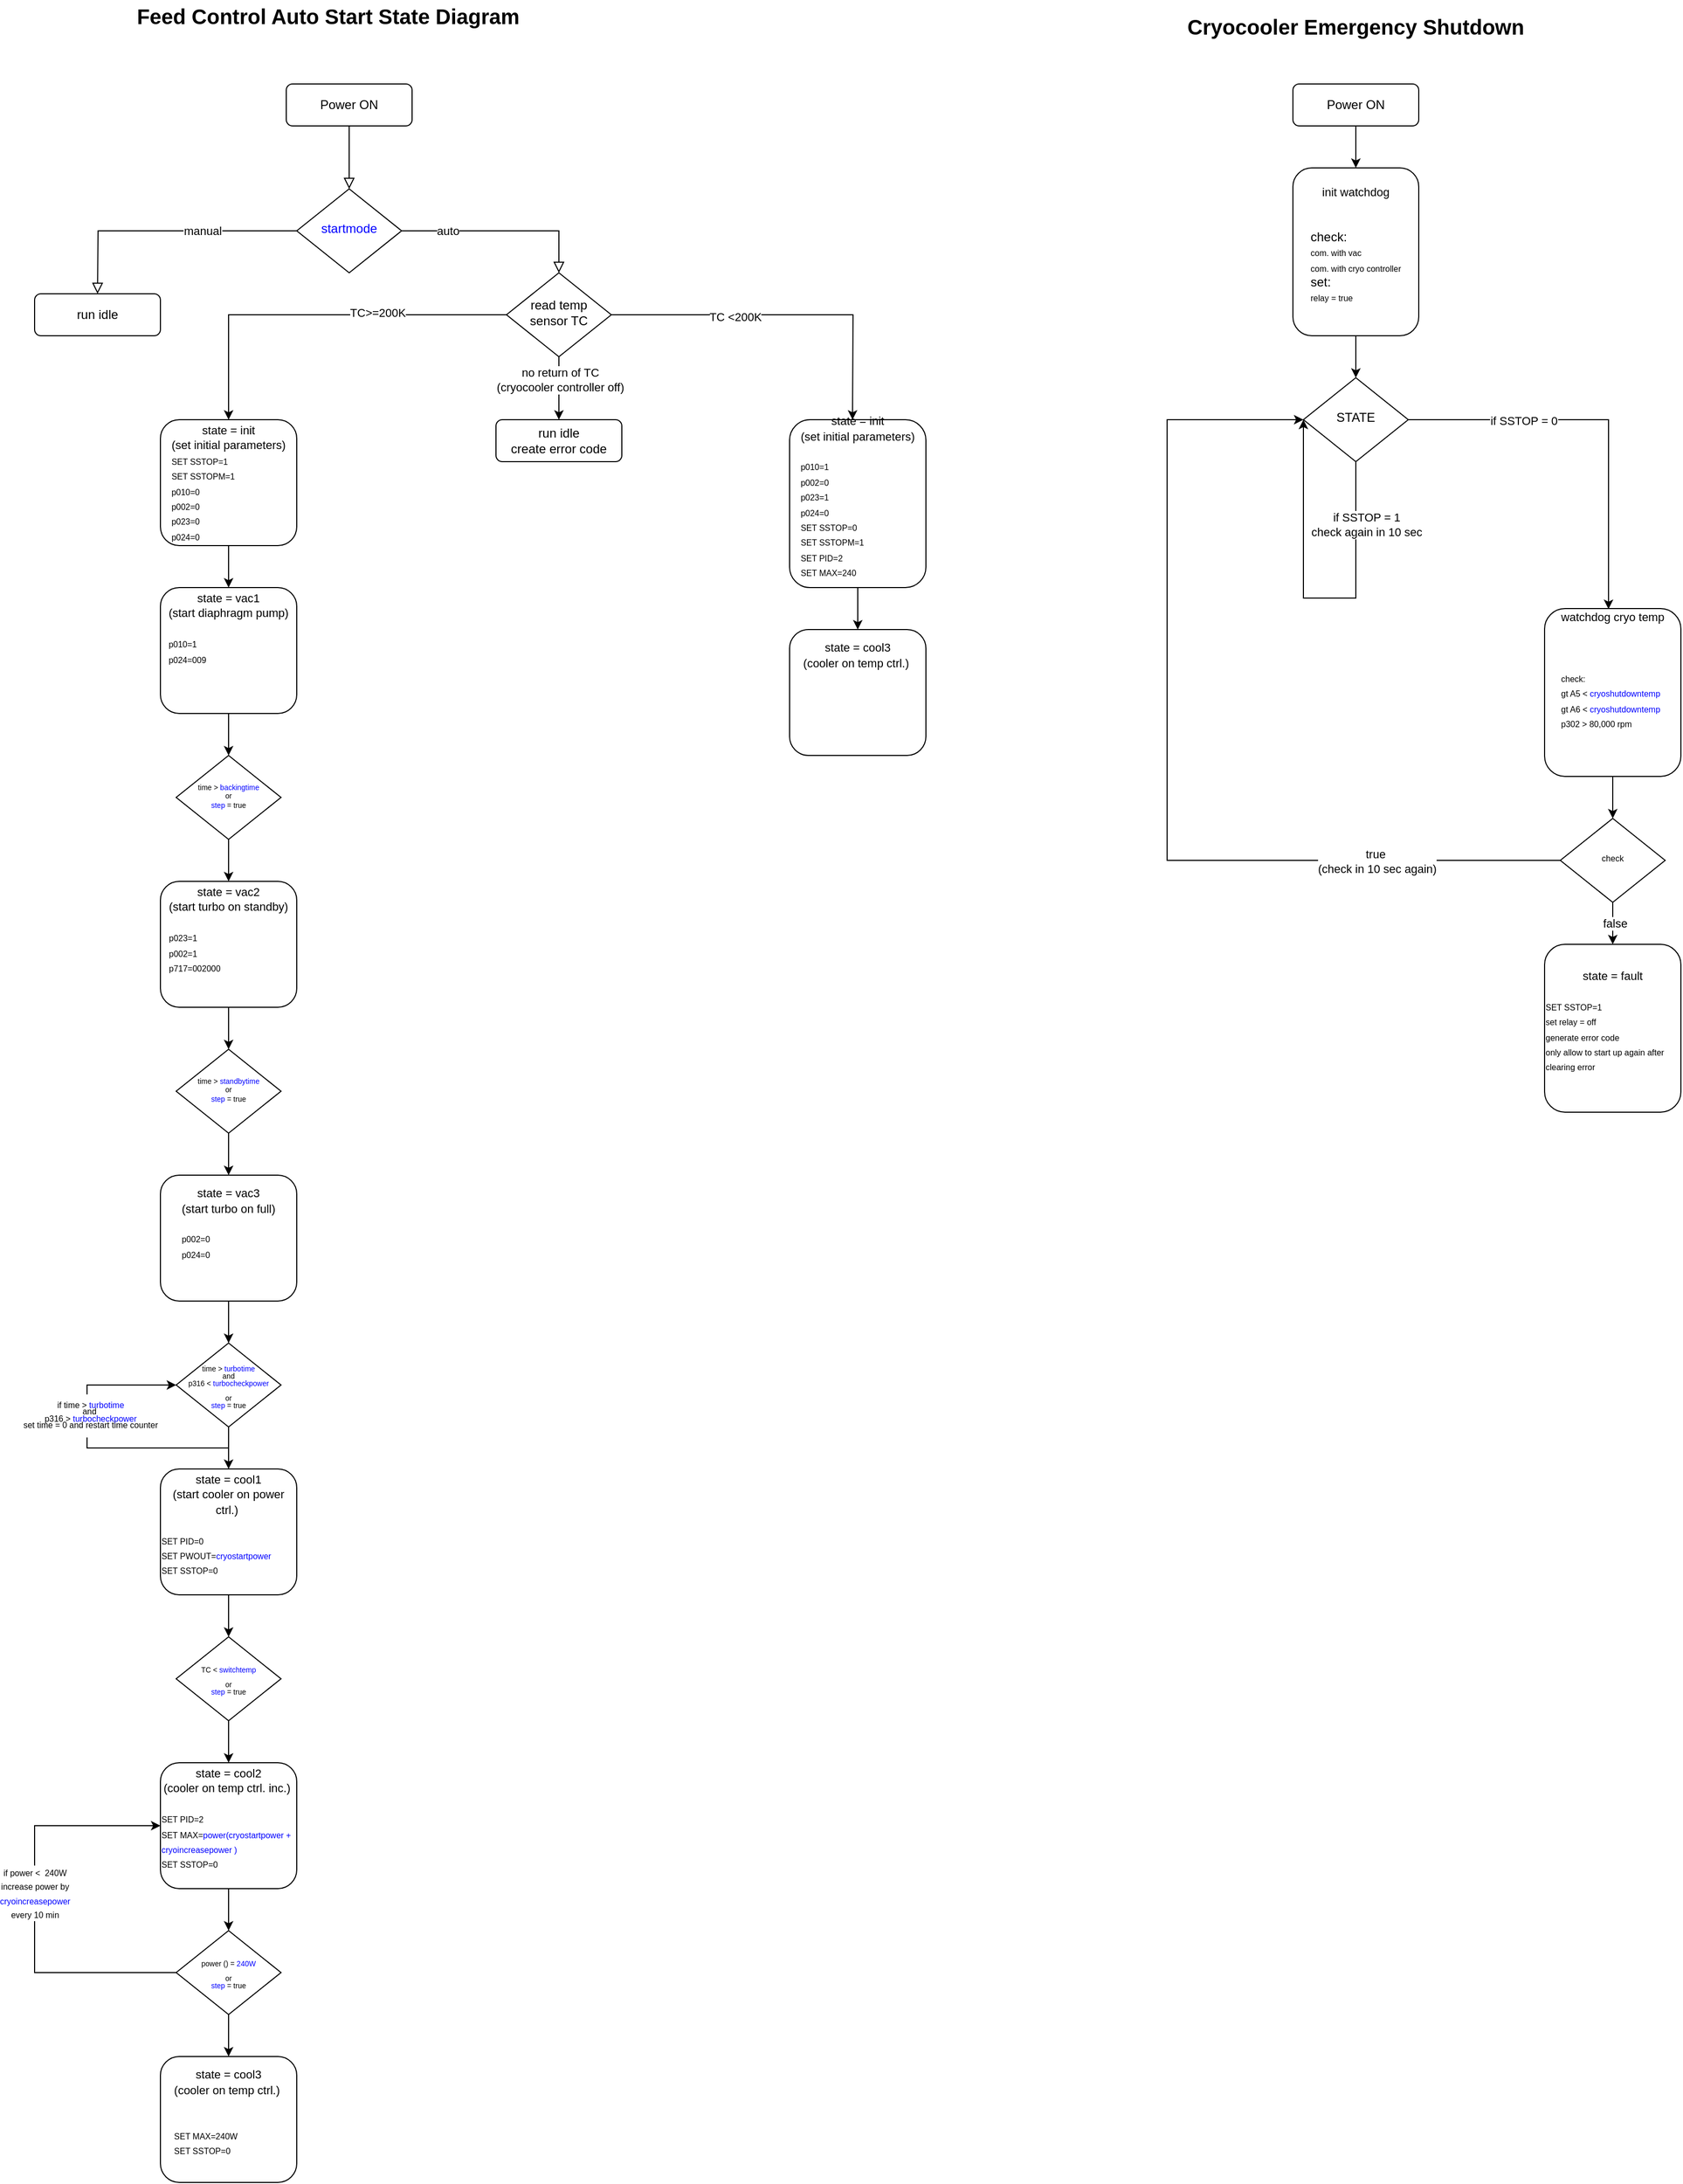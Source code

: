 <mxfile version="23.1.5" type="device">
  <diagram id="C5RBs43oDa-KdzZeNtuy" name="Page-1">
    <mxGraphModel dx="979" dy="571" grid="1" gridSize="10" guides="1" tooltips="1" connect="1" arrows="1" fold="1" page="1" pageScale="1" pageWidth="827" pageHeight="1169" math="0" shadow="0">
      <root>
        <mxCell id="WIyWlLk6GJQsqaUBKTNV-0" />
        <mxCell id="WIyWlLk6GJQsqaUBKTNV-1" parent="WIyWlLk6GJQsqaUBKTNV-0" />
        <mxCell id="WIyWlLk6GJQsqaUBKTNV-2" value="" style="rounded=0;html=1;jettySize=auto;orthogonalLoop=1;fontSize=11;endArrow=block;endFill=0;endSize=8;strokeWidth=1;shadow=0;labelBackgroundColor=none;edgeStyle=orthogonalEdgeStyle;" parent="WIyWlLk6GJQsqaUBKTNV-1" source="WIyWlLk6GJQsqaUBKTNV-3" target="WIyWlLk6GJQsqaUBKTNV-6" edge="1">
          <mxGeometry relative="1" as="geometry" />
        </mxCell>
        <mxCell id="WIyWlLk6GJQsqaUBKTNV-3" value="Power ON" style="rounded=1;whiteSpace=wrap;html=1;fontSize=12;glass=0;strokeWidth=1;shadow=0;" parent="WIyWlLk6GJQsqaUBKTNV-1" vertex="1">
          <mxGeometry x="400" y="80" width="120" height="40" as="geometry" />
        </mxCell>
        <mxCell id="WIyWlLk6GJQsqaUBKTNV-4" value="" style="rounded=0;html=1;jettySize=auto;orthogonalLoop=1;fontSize=11;endArrow=block;endFill=0;endSize=8;strokeWidth=1;shadow=0;labelBackgroundColor=none;edgeStyle=orthogonalEdgeStyle;" parent="WIyWlLk6GJQsqaUBKTNV-1" source="WIyWlLk6GJQsqaUBKTNV-6" edge="1">
          <mxGeometry y="20" relative="1" as="geometry">
            <mxPoint as="offset" />
            <mxPoint x="220" y="280" as="targetPoint" />
          </mxGeometry>
        </mxCell>
        <mxCell id="Nl6X3K14c8FEmPsiGEoy-2" value="manual" style="edgeLabel;html=1;align=center;verticalAlign=middle;resizable=0;points=[];" vertex="1" connectable="0" parent="WIyWlLk6GJQsqaUBKTNV-4">
          <mxGeometry x="-0.277" relative="1" as="geometry">
            <mxPoint as="offset" />
          </mxGeometry>
        </mxCell>
        <mxCell id="WIyWlLk6GJQsqaUBKTNV-5" value="" style="edgeStyle=orthogonalEdgeStyle;rounded=0;html=1;jettySize=auto;orthogonalLoop=1;fontSize=11;endArrow=block;endFill=0;endSize=8;strokeWidth=1;shadow=0;labelBackgroundColor=none;entryX=0.5;entryY=0;entryDx=0;entryDy=0;" parent="WIyWlLk6GJQsqaUBKTNV-1" source="WIyWlLk6GJQsqaUBKTNV-6" target="Nl6X3K14c8FEmPsiGEoy-4" edge="1">
          <mxGeometry y="10" relative="1" as="geometry">
            <mxPoint as="offset" />
            <mxPoint x="660" y="280" as="targetPoint" />
          </mxGeometry>
        </mxCell>
        <mxCell id="Nl6X3K14c8FEmPsiGEoy-3" value="auto" style="edgeLabel;html=1;align=center;verticalAlign=middle;resizable=0;points=[];" vertex="1" connectable="0" parent="WIyWlLk6GJQsqaUBKTNV-5">
          <mxGeometry x="-0.246" y="2" relative="1" as="geometry">
            <mxPoint x="-28" y="2" as="offset" />
          </mxGeometry>
        </mxCell>
        <mxCell id="WIyWlLk6GJQsqaUBKTNV-6" value="&lt;font color=&quot;#0000ff&quot;&gt;startmode&lt;/font&gt;" style="rhombus;whiteSpace=wrap;html=1;shadow=0;fontFamily=Helvetica;fontSize=12;align=center;strokeWidth=1;spacing=6;spacingTop=-4;" parent="WIyWlLk6GJQsqaUBKTNV-1" vertex="1">
          <mxGeometry x="410" y="180" width="100" height="80" as="geometry" />
        </mxCell>
        <mxCell id="WIyWlLk6GJQsqaUBKTNV-12" value="run idle" style="rounded=1;whiteSpace=wrap;html=1;fontSize=12;glass=0;strokeWidth=1;shadow=0;" parent="WIyWlLk6GJQsqaUBKTNV-1" vertex="1">
          <mxGeometry x="160" y="280" width="120" height="40" as="geometry" />
        </mxCell>
        <mxCell id="Nl6X3K14c8FEmPsiGEoy-0" value="&lt;b&gt;&lt;font style=&quot;font-size: 20px;&quot;&gt;Feed Control Auto Start State Diagram&lt;/font&gt;&lt;/b&gt;" style="text;html=1;align=center;verticalAlign=middle;whiteSpace=wrap;rounded=0;" vertex="1" parent="WIyWlLk6GJQsqaUBKTNV-1">
          <mxGeometry x="240" width="400" height="30" as="geometry" />
        </mxCell>
        <mxCell id="Nl6X3K14c8FEmPsiGEoy-7" style="edgeStyle=orthogonalEdgeStyle;rounded=0;orthogonalLoop=1;jettySize=auto;html=1;exitX=0.5;exitY=1;exitDx=0;exitDy=0;entryX=0.5;entryY=0;entryDx=0;entryDy=0;" edge="1" parent="WIyWlLk6GJQsqaUBKTNV-1" source="Nl6X3K14c8FEmPsiGEoy-4" target="Nl6X3K14c8FEmPsiGEoy-6">
          <mxGeometry relative="1" as="geometry" />
        </mxCell>
        <mxCell id="Nl6X3K14c8FEmPsiGEoy-8" value="no return of TC&lt;br&gt;(cryocooler controller off)" style="edgeLabel;html=1;align=center;verticalAlign=middle;resizable=0;points=[];" vertex="1" connectable="0" parent="Nl6X3K14c8FEmPsiGEoy-7">
          <mxGeometry x="-0.267" y="1" relative="1" as="geometry">
            <mxPoint as="offset" />
          </mxGeometry>
        </mxCell>
        <mxCell id="Nl6X3K14c8FEmPsiGEoy-9" style="edgeStyle=orthogonalEdgeStyle;rounded=0;orthogonalLoop=1;jettySize=auto;html=1;exitX=0;exitY=0.5;exitDx=0;exitDy=0;entryX=0.5;entryY=0;entryDx=0;entryDy=0;" edge="1" parent="WIyWlLk6GJQsqaUBKTNV-1" source="Nl6X3K14c8FEmPsiGEoy-4" target="Nl6X3K14c8FEmPsiGEoy-11">
          <mxGeometry relative="1" as="geometry">
            <mxPoint x="360" y="390" as="targetPoint" />
          </mxGeometry>
        </mxCell>
        <mxCell id="Nl6X3K14c8FEmPsiGEoy-10" value="TC&amp;gt;=200K" style="edgeLabel;html=1;align=center;verticalAlign=middle;resizable=0;points=[];" vertex="1" connectable="0" parent="Nl6X3K14c8FEmPsiGEoy-9">
          <mxGeometry x="-0.326" y="-2" relative="1" as="geometry">
            <mxPoint as="offset" />
          </mxGeometry>
        </mxCell>
        <mxCell id="Nl6X3K14c8FEmPsiGEoy-42" style="edgeStyle=orthogonalEdgeStyle;rounded=0;orthogonalLoop=1;jettySize=auto;html=1;exitX=1;exitY=0.5;exitDx=0;exitDy=0;" edge="1" parent="WIyWlLk6GJQsqaUBKTNV-1" source="Nl6X3K14c8FEmPsiGEoy-4">
          <mxGeometry relative="1" as="geometry">
            <mxPoint x="940" y="400" as="targetPoint" />
          </mxGeometry>
        </mxCell>
        <mxCell id="Nl6X3K14c8FEmPsiGEoy-44" value="TC &amp;lt;200K" style="edgeLabel;html=1;align=center;verticalAlign=middle;resizable=0;points=[];" vertex="1" connectable="0" parent="Nl6X3K14c8FEmPsiGEoy-42">
          <mxGeometry x="-0.289" y="-1" relative="1" as="geometry">
            <mxPoint y="1" as="offset" />
          </mxGeometry>
        </mxCell>
        <mxCell id="Nl6X3K14c8FEmPsiGEoy-4" value="read temp sensor TC" style="rhombus;whiteSpace=wrap;html=1;shadow=0;fontFamily=Helvetica;fontSize=12;align=center;strokeWidth=1;spacing=6;spacingTop=-4;" vertex="1" parent="WIyWlLk6GJQsqaUBKTNV-1">
          <mxGeometry x="610" y="260" width="100" height="80" as="geometry" />
        </mxCell>
        <mxCell id="Nl6X3K14c8FEmPsiGEoy-6" value="run idle&lt;br&gt;create error code" style="rounded=1;whiteSpace=wrap;html=1;fontSize=12;glass=0;strokeWidth=1;shadow=0;" vertex="1" parent="WIyWlLk6GJQsqaUBKTNV-1">
          <mxGeometry x="600" y="400" width="120" height="40" as="geometry" />
        </mxCell>
        <mxCell id="Nl6X3K14c8FEmPsiGEoy-13" style="edgeStyle=orthogonalEdgeStyle;rounded=0;orthogonalLoop=1;jettySize=auto;html=1;exitX=0.5;exitY=1;exitDx=0;exitDy=0;entryX=0.5;entryY=0;entryDx=0;entryDy=0;" edge="1" parent="WIyWlLk6GJQsqaUBKTNV-1" source="Nl6X3K14c8FEmPsiGEoy-11" target="Nl6X3K14c8FEmPsiGEoy-12">
          <mxGeometry relative="1" as="geometry" />
        </mxCell>
        <mxCell id="Nl6X3K14c8FEmPsiGEoy-11" value="&lt;font style=&quot;font-size: 11px;&quot;&gt;state = init&lt;br&gt;(set initial parameters)&lt;/font&gt;&lt;br&gt;&lt;div style=&quot;text-align: left;&quot;&gt;&lt;span style=&quot;font-size: 8px; background-color: initial;&quot;&gt;SET SSTOP=1&lt;/span&gt;&lt;/div&gt;&lt;div style=&quot;text-align: left;&quot;&gt;&lt;span style=&quot;font-size: 8px; background-color: initial;&quot;&gt;SET SSTOPM=1&lt;/span&gt;&lt;/div&gt;&lt;div style=&quot;text-align: left;&quot;&gt;&lt;span style=&quot;font-size: 8px; background-color: initial;&quot;&gt;p010=0&lt;/span&gt;&lt;/div&gt;&lt;div style=&quot;text-align: left;&quot;&gt;&lt;span style=&quot;font-size: 8px; background-color: initial;&quot;&gt;p002=0&lt;/span&gt;&lt;/div&gt;&lt;div style=&quot;text-align: left;&quot;&gt;&lt;span style=&quot;font-size: 8px; background-color: initial;&quot;&gt;p023=0&lt;/span&gt;&lt;/div&gt;&lt;div style=&quot;text-align: left;&quot;&gt;&lt;span style=&quot;font-size: 8px; background-color: initial;&quot;&gt;p024=0&lt;/span&gt;&lt;/div&gt;" style="rounded=1;whiteSpace=wrap;html=1;fontSize=12;glass=0;strokeWidth=1;shadow=0;" vertex="1" parent="WIyWlLk6GJQsqaUBKTNV-1">
          <mxGeometry x="280" y="400" width="130" height="120" as="geometry" />
        </mxCell>
        <mxCell id="Nl6X3K14c8FEmPsiGEoy-15" style="edgeStyle=orthogonalEdgeStyle;rounded=0;orthogonalLoop=1;jettySize=auto;html=1;exitX=0.5;exitY=1;exitDx=0;exitDy=0;entryX=0.5;entryY=0;entryDx=0;entryDy=0;" edge="1" parent="WIyWlLk6GJQsqaUBKTNV-1" source="Nl6X3K14c8FEmPsiGEoy-12" target="Nl6X3K14c8FEmPsiGEoy-14">
          <mxGeometry relative="1" as="geometry" />
        </mxCell>
        <mxCell id="Nl6X3K14c8FEmPsiGEoy-12" value="&lt;font style=&quot;font-size: 11px;&quot;&gt;state = vac1&lt;br&gt;(start diaphragm pump)&lt;br&gt;&amp;nbsp;&lt;br&gt;&lt;/font&gt;&lt;div style=&quot;text-align: left;&quot;&gt;&lt;span style=&quot;font-size: 8px; background-color: initial;&quot;&gt;p010=1&lt;/span&gt;&lt;/div&gt;&lt;div style=&quot;text-align: left;&quot;&gt;&lt;span style=&quot;font-size: 8px; background-color: initial;&quot;&gt;p024=009&lt;/span&gt;&lt;/div&gt;&lt;div style=&quot;text-align: left;&quot;&gt;&lt;span style=&quot;font-size: 8px; background-color: initial;&quot;&gt;&lt;br&gt;&lt;/span&gt;&lt;/div&gt;&lt;div style=&quot;text-align: left;&quot;&gt;&lt;span style=&quot;font-size: 8px; background-color: initial;&quot;&gt;&lt;br&gt;&lt;/span&gt;&lt;/div&gt;&lt;div style=&quot;text-align: left;&quot;&gt;&lt;span style=&quot;font-size: 8px; background-color: initial;&quot;&gt;&lt;br&gt;&lt;/span&gt;&lt;/div&gt;" style="rounded=1;whiteSpace=wrap;html=1;fontSize=12;glass=0;strokeWidth=1;shadow=0;" vertex="1" parent="WIyWlLk6GJQsqaUBKTNV-1">
          <mxGeometry x="280" y="560" width="130" height="120" as="geometry" />
        </mxCell>
        <mxCell id="Nl6X3K14c8FEmPsiGEoy-17" style="edgeStyle=orthogonalEdgeStyle;rounded=0;orthogonalLoop=1;jettySize=auto;html=1;entryX=0.5;entryY=0;entryDx=0;entryDy=0;" edge="1" parent="WIyWlLk6GJQsqaUBKTNV-1" source="Nl6X3K14c8FEmPsiGEoy-14" target="Nl6X3K14c8FEmPsiGEoy-16">
          <mxGeometry relative="1" as="geometry" />
        </mxCell>
        <mxCell id="Nl6X3K14c8FEmPsiGEoy-14" value="&lt;p style=&quot;line-height: 60%;&quot;&gt;&lt;font style=&quot;font-size: 7px;&quot;&gt;&lt;font style=&quot;font-size: 7px;&quot;&gt;time &amp;gt; &lt;font color=&quot;#0000ff&quot;&gt;backingtime&lt;/font&gt;&lt;br&gt;&lt;/font&gt;or&lt;br&gt;&lt;font color=&quot;#0000ff&quot;&gt;step&lt;/font&gt; = true&lt;br&gt;&lt;/font&gt;&lt;/p&gt;" style="rhombus;whiteSpace=wrap;html=1;shadow=0;fontFamily=Helvetica;fontSize=12;align=center;strokeWidth=1;spacing=6;spacingTop=-4;" vertex="1" parent="WIyWlLk6GJQsqaUBKTNV-1">
          <mxGeometry x="295" y="720" width="100" height="80" as="geometry" />
        </mxCell>
        <mxCell id="Nl6X3K14c8FEmPsiGEoy-19" style="edgeStyle=orthogonalEdgeStyle;rounded=0;orthogonalLoop=1;jettySize=auto;html=1;exitX=0.5;exitY=1;exitDx=0;exitDy=0;entryX=0.5;entryY=0;entryDx=0;entryDy=0;" edge="1" parent="WIyWlLk6GJQsqaUBKTNV-1" source="Nl6X3K14c8FEmPsiGEoy-16" target="Nl6X3K14c8FEmPsiGEoy-18">
          <mxGeometry relative="1" as="geometry" />
        </mxCell>
        <mxCell id="Nl6X3K14c8FEmPsiGEoy-16" value="&lt;font style=&quot;font-size: 11px;&quot;&gt;state = vac2&lt;br&gt;(start turbo on standby)&lt;br&gt;&amp;nbsp;&lt;br&gt;&lt;/font&gt;&lt;div style=&quot;text-align: left;&quot;&gt;&lt;span style=&quot;font-size: 8px; background-color: initial;&quot;&gt;p023=1&lt;/span&gt;&lt;/div&gt;&lt;div style=&quot;text-align: left;&quot;&gt;&lt;span style=&quot;font-size: 8px; background-color: initial;&quot;&gt;p002=1&lt;/span&gt;&lt;/div&gt;&lt;div style=&quot;text-align: left;&quot;&gt;&lt;span style=&quot;font-size: 8px; background-color: initial;&quot;&gt;p717=002000&lt;/span&gt;&lt;/div&gt;&lt;div style=&quot;text-align: left;&quot;&gt;&lt;br&gt;&lt;/div&gt;&lt;div style=&quot;text-align: left;&quot;&gt;&lt;span style=&quot;font-size: 8px; background-color: initial;&quot;&gt;&lt;br&gt;&lt;/span&gt;&lt;/div&gt;" style="rounded=1;whiteSpace=wrap;html=1;fontSize=12;glass=0;strokeWidth=1;shadow=0;" vertex="1" parent="WIyWlLk6GJQsqaUBKTNV-1">
          <mxGeometry x="280" y="840" width="130" height="120" as="geometry" />
        </mxCell>
        <mxCell id="Nl6X3K14c8FEmPsiGEoy-21" style="edgeStyle=orthogonalEdgeStyle;rounded=0;orthogonalLoop=1;jettySize=auto;html=1;exitX=0.5;exitY=1;exitDx=0;exitDy=0;" edge="1" parent="WIyWlLk6GJQsqaUBKTNV-1" source="Nl6X3K14c8FEmPsiGEoy-18" target="Nl6X3K14c8FEmPsiGEoy-20">
          <mxGeometry relative="1" as="geometry" />
        </mxCell>
        <mxCell id="Nl6X3K14c8FEmPsiGEoy-18" value="&lt;p style=&quot;line-height: 60%;&quot;&gt;&lt;font style=&quot;font-size: 7px;&quot;&gt;&lt;font style=&quot;font-size: 7px;&quot;&gt;time &amp;gt; &lt;font color=&quot;#0000ff&quot;&gt;standbytime&lt;/font&gt;&lt;br&gt;&lt;/font&gt;or&lt;br&gt;&lt;font color=&quot;#0000ff&quot;&gt;step&lt;/font&gt; = true&lt;br&gt;&lt;/font&gt;&lt;/p&gt;" style="rhombus;whiteSpace=wrap;html=1;shadow=0;fontFamily=Helvetica;fontSize=12;align=center;strokeWidth=1;spacing=6;spacingTop=-4;" vertex="1" parent="WIyWlLk6GJQsqaUBKTNV-1">
          <mxGeometry x="295" y="1000" width="100" height="80" as="geometry" />
        </mxCell>
        <mxCell id="Nl6X3K14c8FEmPsiGEoy-23" style="edgeStyle=orthogonalEdgeStyle;rounded=0;orthogonalLoop=1;jettySize=auto;html=1;" edge="1" parent="WIyWlLk6GJQsqaUBKTNV-1" source="Nl6X3K14c8FEmPsiGEoy-20" target="Nl6X3K14c8FEmPsiGEoy-22">
          <mxGeometry relative="1" as="geometry" />
        </mxCell>
        <mxCell id="Nl6X3K14c8FEmPsiGEoy-20" value="&lt;font style=&quot;font-size: 11px;&quot;&gt;state = vac3&lt;br&gt;(start turbo on full)&lt;br&gt;&amp;nbsp;&lt;br&gt;&lt;/font&gt;&lt;div style=&quot;text-align: left;&quot;&gt;&lt;span style=&quot;font-size: 8px; background-color: initial;&quot;&gt;p002=0&lt;/span&gt;&lt;/div&gt;&lt;div style=&quot;text-align: left;&quot;&gt;&lt;span style=&quot;font-size: 8px; background-color: initial;&quot;&gt;p024=0&lt;/span&gt;&lt;/div&gt;&lt;div style=&quot;text-align: left;&quot;&gt;&lt;br&gt;&lt;/div&gt;&lt;div style=&quot;text-align: left;&quot;&gt;&lt;span style=&quot;font-size: 8px; background-color: initial;&quot;&gt;&lt;br&gt;&lt;/span&gt;&lt;/div&gt;" style="rounded=1;whiteSpace=wrap;html=1;fontSize=12;glass=0;strokeWidth=1;shadow=0;" vertex="1" parent="WIyWlLk6GJQsqaUBKTNV-1">
          <mxGeometry x="280" y="1120" width="130" height="120" as="geometry" />
        </mxCell>
        <mxCell id="Nl6X3K14c8FEmPsiGEoy-24" style="edgeStyle=orthogonalEdgeStyle;rounded=0;orthogonalLoop=1;jettySize=auto;html=1;exitX=0.5;exitY=1;exitDx=0;exitDy=0;entryX=0;entryY=0.5;entryDx=0;entryDy=0;" edge="1" parent="WIyWlLk6GJQsqaUBKTNV-1" source="Nl6X3K14c8FEmPsiGEoy-22" target="Nl6X3K14c8FEmPsiGEoy-22">
          <mxGeometry relative="1" as="geometry">
            <mxPoint x="290" y="1320" as="targetPoint" />
            <Array as="points">
              <mxPoint x="345" y="1380" />
              <mxPoint x="210" y="1380" />
              <mxPoint x="210" y="1320" />
            </Array>
          </mxGeometry>
        </mxCell>
        <mxCell id="Nl6X3K14c8FEmPsiGEoy-26" value="&lt;p style=&quot;line-height: 80%; font-size: 8px;&quot;&gt;&lt;font style=&quot;font-size: 8px;&quot;&gt;if time &amp;gt; &lt;font color=&quot;#0000ff&quot;&gt;turbotime&lt;/font&gt;&lt;br&gt;and&amp;nbsp;&lt;br&gt;p316 &amp;gt;&amp;nbsp;&lt;font color=&quot;#0000ff&quot;&gt;turbocheckpower&lt;/font&gt;&lt;br&gt;set time = 0 and restart time counter&lt;/font&gt;&lt;/p&gt;" style="edgeLabel;html=1;align=center;verticalAlign=middle;resizable=0;points=[];" vertex="1" connectable="0" parent="Nl6X3K14c8FEmPsiGEoy-24">
          <mxGeometry x="0.453" y="-1" relative="1" as="geometry">
            <mxPoint y="28" as="offset" />
          </mxGeometry>
        </mxCell>
        <mxCell id="Nl6X3K14c8FEmPsiGEoy-28" style="edgeStyle=orthogonalEdgeStyle;rounded=0;orthogonalLoop=1;jettySize=auto;html=1;exitX=0.5;exitY=1;exitDx=0;exitDy=0;" edge="1" parent="WIyWlLk6GJQsqaUBKTNV-1" source="Nl6X3K14c8FEmPsiGEoy-22">
          <mxGeometry relative="1" as="geometry">
            <mxPoint x="345" y="1400" as="targetPoint" />
          </mxGeometry>
        </mxCell>
        <mxCell id="Nl6X3K14c8FEmPsiGEoy-22" value="&lt;p style=&quot;line-height: 0%; font-size: 7px;&quot;&gt;&lt;br&gt;&lt;/p&gt;&lt;p style=&quot;line-height: 0%; font-size: 7px;&quot;&gt;time &amp;gt; &lt;font color=&quot;#0000ff&quot;&gt;turbotime&lt;/font&gt;&lt;/p&gt;&lt;p style=&quot;line-height: 0%; font-size: 7px;&quot;&gt;and&lt;/p&gt;&lt;p style=&quot;line-height: 0%; font-size: 7px;&quot;&gt;p316 &amp;lt; &lt;font color=&quot;#0000ff&quot;&gt;turbocheckpower&lt;/font&gt;&lt;/p&gt;&lt;p style=&quot;line-height: 0%; font-size: 7px;&quot;&gt;&lt;br&gt;&lt;/p&gt;&lt;p style=&quot;line-height: 0%; font-size: 7px;&quot;&gt;or&lt;/p&gt;&lt;p style=&quot;line-height: 0%; font-size: 7px;&quot;&gt;&lt;font color=&quot;#0000ff&quot;&gt;step&lt;/font&gt; = true&lt;/p&gt;" style="rhombus;whiteSpace=wrap;html=1;shadow=0;fontFamily=Helvetica;fontSize=12;align=center;strokeWidth=1;spacing=6;spacingTop=-4;" vertex="1" parent="WIyWlLk6GJQsqaUBKTNV-1">
          <mxGeometry x="295" y="1280" width="100" height="80" as="geometry" />
        </mxCell>
        <mxCell id="Nl6X3K14c8FEmPsiGEoy-30" style="edgeStyle=orthogonalEdgeStyle;rounded=0;orthogonalLoop=1;jettySize=auto;html=1;" edge="1" parent="WIyWlLk6GJQsqaUBKTNV-1" source="Nl6X3K14c8FEmPsiGEoy-29">
          <mxGeometry relative="1" as="geometry">
            <mxPoint x="345" y="1560" as="targetPoint" />
          </mxGeometry>
        </mxCell>
        <mxCell id="Nl6X3K14c8FEmPsiGEoy-29" value="&lt;font style=&quot;font-size: 11px;&quot;&gt;state = cool1&lt;br&gt;(start cooler on power ctrl.)&amp;nbsp;&lt;br&gt;&lt;/font&gt;&lt;div style=&quot;text-align: left;&quot;&gt;&lt;br&gt;&lt;/div&gt;&lt;div style=&quot;text-align: left;&quot;&gt;&lt;span style=&quot;font-size: 8px; background-color: initial;&quot;&gt;SET PID=0&lt;/span&gt;&lt;/div&gt;&lt;div style=&quot;text-align: left;&quot;&gt;&lt;span style=&quot;font-size: 8px; background-color: initial;&quot;&gt;SET PWOUT=&lt;font color=&quot;#0000ff&quot;&gt;cryostartpower&lt;/font&gt;&lt;/span&gt;&lt;/div&gt;&lt;div style=&quot;text-align: left;&quot;&gt;&lt;span style=&quot;font-size: 8px; background-color: initial;&quot;&gt;SET SSTOP=0&lt;/span&gt;&lt;/div&gt;&lt;div style=&quot;text-align: left;&quot;&gt;&lt;span style=&quot;font-size: 8px; background-color: initial;&quot;&gt;&lt;br&gt;&lt;/span&gt;&lt;/div&gt;" style="rounded=1;whiteSpace=wrap;html=1;fontSize=12;glass=0;strokeWidth=1;shadow=0;" vertex="1" parent="WIyWlLk6GJQsqaUBKTNV-1">
          <mxGeometry x="280" y="1400" width="130" height="120" as="geometry" />
        </mxCell>
        <mxCell id="Nl6X3K14c8FEmPsiGEoy-35" style="edgeStyle=orthogonalEdgeStyle;rounded=0;orthogonalLoop=1;jettySize=auto;html=1;entryX=0.5;entryY=0;entryDx=0;entryDy=0;" edge="1" parent="WIyWlLk6GJQsqaUBKTNV-1" source="Nl6X3K14c8FEmPsiGEoy-31" target="Nl6X3K14c8FEmPsiGEoy-32">
          <mxGeometry relative="1" as="geometry" />
        </mxCell>
        <mxCell id="Nl6X3K14c8FEmPsiGEoy-31" value="&lt;p style=&quot;line-height: 0%; font-size: 7px;&quot;&gt;&lt;br&gt;&lt;/p&gt;&lt;p style=&quot;line-height: 0%; font-size: 7px;&quot;&gt;TC &amp;lt; &lt;font color=&quot;#0000ff&quot;&gt;switchtemp&lt;/font&gt;&lt;/p&gt;&lt;p style=&quot;line-height: 0%; font-size: 7px;&quot;&gt;&lt;font color=&quot;#0000ff&quot;&gt;&lt;br&gt;&lt;/font&gt;&lt;/p&gt;&lt;p style=&quot;line-height: 0%; font-size: 7px;&quot;&gt;or&lt;/p&gt;&lt;p style=&quot;line-height: 0%; font-size: 7px;&quot;&gt;&lt;font color=&quot;#0000ff&quot;&gt;step&lt;/font&gt; = true&lt;/p&gt;" style="rhombus;whiteSpace=wrap;html=1;shadow=0;fontFamily=Helvetica;fontSize=12;align=center;strokeWidth=1;spacing=6;spacingTop=-4;" vertex="1" parent="WIyWlLk6GJQsqaUBKTNV-1">
          <mxGeometry x="295" y="1560" width="100" height="80" as="geometry" />
        </mxCell>
        <mxCell id="Nl6X3K14c8FEmPsiGEoy-37" style="edgeStyle=orthogonalEdgeStyle;rounded=0;orthogonalLoop=1;jettySize=auto;html=1;entryX=0.5;entryY=0;entryDx=0;entryDy=0;" edge="1" parent="WIyWlLk6GJQsqaUBKTNV-1" source="Nl6X3K14c8FEmPsiGEoy-32" target="Nl6X3K14c8FEmPsiGEoy-36">
          <mxGeometry relative="1" as="geometry" />
        </mxCell>
        <mxCell id="Nl6X3K14c8FEmPsiGEoy-32" value="&lt;font style=&quot;font-size: 11px;&quot;&gt;state = cool2&lt;br&gt;(cooler on temp ctrl. inc.)&amp;nbsp;&lt;br&gt;&lt;/font&gt;&lt;div style=&quot;text-align: left;&quot;&gt;&lt;br&gt;&lt;/div&gt;&lt;div style=&quot;text-align: left;&quot;&gt;&lt;span style=&quot;font-size: 8px; background-color: initial;&quot;&gt;SET PID=2&lt;/span&gt;&lt;/div&gt;&lt;div style=&quot;text-align: left;&quot;&gt;&lt;span style=&quot;font-size: 8px; background-color: initial;&quot;&gt;SET MAX=&lt;font color=&quot;#0000ff&quot;&gt;power(cryostartpower + cryoincreasepower )&lt;/font&gt;&lt;/span&gt;&lt;/div&gt;&lt;div style=&quot;text-align: left;&quot;&gt;&lt;span style=&quot;font-size: 8px; background-color: initial;&quot;&gt;SET SSTOP=0&lt;/span&gt;&lt;/div&gt;&lt;div style=&quot;text-align: left;&quot;&gt;&lt;span style=&quot;font-size: 8px; background-color: initial;&quot;&gt;&lt;br&gt;&lt;/span&gt;&lt;/div&gt;" style="rounded=1;whiteSpace=wrap;html=1;fontSize=12;glass=0;strokeWidth=1;shadow=0;" vertex="1" parent="WIyWlLk6GJQsqaUBKTNV-1">
          <mxGeometry x="280" y="1680" width="130" height="120" as="geometry" />
        </mxCell>
        <mxCell id="Nl6X3K14c8FEmPsiGEoy-38" style="edgeStyle=orthogonalEdgeStyle;rounded=0;orthogonalLoop=1;jettySize=auto;html=1;exitX=0;exitY=0.5;exitDx=0;exitDy=0;entryX=0;entryY=0.5;entryDx=0;entryDy=0;" edge="1" parent="WIyWlLk6GJQsqaUBKTNV-1" source="Nl6X3K14c8FEmPsiGEoy-36" target="Nl6X3K14c8FEmPsiGEoy-32">
          <mxGeometry relative="1" as="geometry">
            <Array as="points">
              <mxPoint x="160" y="1880" />
              <mxPoint x="160" y="1740" />
            </Array>
          </mxGeometry>
        </mxCell>
        <mxCell id="Nl6X3K14c8FEmPsiGEoy-39" value="&lt;font style=&quot;font-size: 8px;&quot;&gt;if power &amp;lt;&amp;nbsp; 240W&lt;br&gt;increase power by&lt;br&gt;&lt;font style=&quot;font-size: 8px;&quot; color=&quot;#0000ff&quot;&gt;cryoincreasepower&lt;br&gt;&lt;/font&gt;every 10 min&lt;/font&gt;" style="edgeLabel;html=1;align=center;verticalAlign=middle;resizable=0;points=[];" vertex="1" connectable="0" parent="Nl6X3K14c8FEmPsiGEoy-38">
          <mxGeometry x="0.068" relative="1" as="geometry">
            <mxPoint as="offset" />
          </mxGeometry>
        </mxCell>
        <mxCell id="Nl6X3K14c8FEmPsiGEoy-41" style="edgeStyle=orthogonalEdgeStyle;rounded=0;orthogonalLoop=1;jettySize=auto;html=1;exitX=0.5;exitY=1;exitDx=0;exitDy=0;entryX=0.5;entryY=0;entryDx=0;entryDy=0;" edge="1" parent="WIyWlLk6GJQsqaUBKTNV-1" source="Nl6X3K14c8FEmPsiGEoy-36" target="Nl6X3K14c8FEmPsiGEoy-40">
          <mxGeometry relative="1" as="geometry" />
        </mxCell>
        <mxCell id="Nl6X3K14c8FEmPsiGEoy-36" value="&lt;p style=&quot;line-height: 0%; font-size: 7px;&quot;&gt;&lt;br&gt;&lt;/p&gt;&lt;p style=&quot;line-height: 0%; font-size: 7px;&quot;&gt;power () = &lt;font color=&quot;#0000ff&quot;&gt;240W&lt;/font&gt;&lt;/p&gt;&lt;p style=&quot;line-height: 0%; font-size: 7px;&quot;&gt;&lt;font color=&quot;#0000ff&quot;&gt;&lt;br&gt;&lt;/font&gt;&lt;/p&gt;&lt;p style=&quot;line-height: 0%; font-size: 7px;&quot;&gt;or&lt;/p&gt;&lt;p style=&quot;line-height: 0%; font-size: 7px;&quot;&gt;&lt;font color=&quot;#0000ff&quot;&gt;step&lt;/font&gt; = true&lt;/p&gt;" style="rhombus;whiteSpace=wrap;html=1;shadow=0;fontFamily=Helvetica;fontSize=12;align=center;strokeWidth=1;spacing=6;spacingTop=-4;" vertex="1" parent="WIyWlLk6GJQsqaUBKTNV-1">
          <mxGeometry x="295" y="1840" width="100" height="80" as="geometry" />
        </mxCell>
        <mxCell id="Nl6X3K14c8FEmPsiGEoy-40" value="&lt;font style=&quot;font-size: 11px;&quot;&gt;state = cool3&lt;br&gt;(cooler on temp ctrl.)&amp;nbsp;&lt;br&gt;&lt;/font&gt;&lt;div style=&quot;text-align: left;&quot;&gt;&lt;br&gt;&lt;/div&gt;&lt;div style=&quot;text-align: left;&quot;&gt;&lt;br&gt;&lt;/div&gt;&lt;div style=&quot;text-align: left;&quot;&gt;&lt;span style=&quot;font-size: 8px; background-color: initial;&quot;&gt;SET MAX=240W&lt;/span&gt;&lt;/div&gt;&lt;div style=&quot;text-align: left;&quot;&gt;&lt;span style=&quot;font-size: 8px; background-color: initial;&quot;&gt;SET SSTOP=0&lt;/span&gt;&lt;/div&gt;&lt;div style=&quot;text-align: left;&quot;&gt;&lt;span style=&quot;font-size: 8px; background-color: initial;&quot;&gt;&lt;br&gt;&lt;/span&gt;&lt;/div&gt;" style="rounded=1;whiteSpace=wrap;html=1;fontSize=12;glass=0;strokeWidth=1;shadow=0;" vertex="1" parent="WIyWlLk6GJQsqaUBKTNV-1">
          <mxGeometry x="280" y="1960" width="130" height="120" as="geometry" />
        </mxCell>
        <mxCell id="Nl6X3K14c8FEmPsiGEoy-46" style="edgeStyle=orthogonalEdgeStyle;rounded=0;orthogonalLoop=1;jettySize=auto;html=1;exitX=0.5;exitY=1;exitDx=0;exitDy=0;entryX=0.5;entryY=0;entryDx=0;entryDy=0;" edge="1" parent="WIyWlLk6GJQsqaUBKTNV-1" source="Nl6X3K14c8FEmPsiGEoy-43" target="Nl6X3K14c8FEmPsiGEoy-45">
          <mxGeometry relative="1" as="geometry" />
        </mxCell>
        <mxCell id="Nl6X3K14c8FEmPsiGEoy-43" value="&lt;font style=&quot;font-size: 11px;&quot;&gt;state = init&lt;br&gt;(set initial parameters)&lt;/font&gt;&lt;br&gt;&lt;br&gt;&lt;div style=&quot;text-align: left;&quot;&gt;&lt;span style=&quot;font-size: 8px; background-color: initial;&quot;&gt;p010=1&lt;/span&gt;&lt;/div&gt;&lt;div style=&quot;text-align: left;&quot;&gt;&lt;span style=&quot;font-size: 8px; background-color: initial;&quot;&gt;p002=0&lt;/span&gt;&lt;/div&gt;&lt;div style=&quot;text-align: left;&quot;&gt;&lt;span style=&quot;font-size: 8px; background-color: initial;&quot;&gt;p023=1&lt;/span&gt;&lt;/div&gt;&lt;div style=&quot;text-align: left;&quot;&gt;&lt;span style=&quot;font-size: 8px; background-color: initial;&quot;&gt;p024=0&lt;/span&gt;&lt;/div&gt;&lt;div style=&quot;text-align: left;&quot;&gt;&lt;font style=&quot;font-size: 8px;&quot;&gt;SET SSTOP=0&lt;/font&gt;&lt;span style=&quot;font-size: 8px; background-color: initial;&quot;&gt;&lt;br&gt;&lt;/span&gt;&lt;/div&gt;&lt;div style=&quot;text-align: left;&quot;&gt;&lt;font style=&quot;font-size: 8px;&quot;&gt;SET SSTOPM=1&lt;/font&gt;&lt;/div&gt;&lt;div style=&quot;text-align: left;&quot;&gt;&lt;font style=&quot;font-size: 8px;&quot;&gt;SET PID=2&lt;/font&gt;&lt;/div&gt;&lt;div style=&quot;text-align: left;&quot;&gt;&lt;font style=&quot;font-size: 8px;&quot;&gt;SET MAX=240&lt;/font&gt;&lt;/div&gt;&lt;div style=&quot;text-align: left;&quot;&gt;&lt;font style=&quot;font-size: 8px;&quot;&gt;&lt;br&gt;&lt;/font&gt;&lt;/div&gt;" style="rounded=1;whiteSpace=wrap;html=1;fontSize=12;glass=0;strokeWidth=1;shadow=0;" vertex="1" parent="WIyWlLk6GJQsqaUBKTNV-1">
          <mxGeometry x="880" y="400" width="130" height="160" as="geometry" />
        </mxCell>
        <mxCell id="Nl6X3K14c8FEmPsiGEoy-45" value="&lt;font style=&quot;font-size: 11px;&quot;&gt;state = cool3&lt;br&gt;(cooler on temp ctrl.)&amp;nbsp;&lt;br&gt;&lt;/font&gt;&lt;div style=&quot;text-align: left;&quot;&gt;&lt;br&gt;&lt;/div&gt;&lt;div style=&quot;text-align: left;&quot;&gt;&lt;br&gt;&lt;/div&gt;&lt;div style=&quot;text-align: left;&quot;&gt;&lt;br&gt;&lt;/div&gt;&lt;div style=&quot;text-align: left;&quot;&gt;&lt;br&gt;&lt;/div&gt;&lt;div style=&quot;text-align: left;&quot;&gt;&lt;span style=&quot;font-size: 8px; background-color: initial;&quot;&gt;&lt;br&gt;&lt;/span&gt;&lt;/div&gt;" style="rounded=1;whiteSpace=wrap;html=1;fontSize=12;glass=0;strokeWidth=1;shadow=0;" vertex="1" parent="WIyWlLk6GJQsqaUBKTNV-1">
          <mxGeometry x="880" y="600" width="130" height="120" as="geometry" />
        </mxCell>
        <mxCell id="Nl6X3K14c8FEmPsiGEoy-50" style="edgeStyle=orthogonalEdgeStyle;rounded=0;orthogonalLoop=1;jettySize=auto;html=1;entryX=0.5;entryY=0;entryDx=0;entryDy=0;" edge="1" parent="WIyWlLk6GJQsqaUBKTNV-1" source="Nl6X3K14c8FEmPsiGEoy-47" target="Nl6X3K14c8FEmPsiGEoy-65">
          <mxGeometry relative="1" as="geometry" />
        </mxCell>
        <mxCell id="Nl6X3K14c8FEmPsiGEoy-47" value="Power ON" style="rounded=1;whiteSpace=wrap;html=1;fontSize=12;glass=0;strokeWidth=1;shadow=0;" vertex="1" parent="WIyWlLk6GJQsqaUBKTNV-1">
          <mxGeometry x="1360" y="80" width="120" height="40" as="geometry" />
        </mxCell>
        <mxCell id="Nl6X3K14c8FEmPsiGEoy-52" style="edgeStyle=orthogonalEdgeStyle;rounded=0;orthogonalLoop=1;jettySize=auto;html=1;exitX=0.5;exitY=1;exitDx=0;exitDy=0;entryX=0;entryY=0.5;entryDx=0;entryDy=0;" edge="1" parent="WIyWlLk6GJQsqaUBKTNV-1" source="Nl6X3K14c8FEmPsiGEoy-48" target="Nl6X3K14c8FEmPsiGEoy-48">
          <mxGeometry relative="1" as="geometry">
            <mxPoint x="1260" y="430" as="targetPoint" />
            <mxPoint x="1350" y="510" as="sourcePoint" />
            <Array as="points">
              <mxPoint x="1420" y="570" />
              <mxPoint x="1370" y="570" />
            </Array>
          </mxGeometry>
        </mxCell>
        <mxCell id="Nl6X3K14c8FEmPsiGEoy-53" value="if SSTOP = 1&lt;br&gt;check again in 10 sec" style="edgeLabel;html=1;align=center;verticalAlign=middle;resizable=0;points=[];" vertex="1" connectable="0" parent="Nl6X3K14c8FEmPsiGEoy-52">
          <mxGeometry x="-0.321" relative="1" as="geometry">
            <mxPoint x="10" y="-59" as="offset" />
          </mxGeometry>
        </mxCell>
        <mxCell id="Nl6X3K14c8FEmPsiGEoy-54" style="edgeStyle=orthogonalEdgeStyle;rounded=0;orthogonalLoop=1;jettySize=auto;html=1;exitX=1;exitY=0.5;exitDx=0;exitDy=0;entryX=0.469;entryY=0.003;entryDx=0;entryDy=0;entryPerimeter=0;" edge="1" parent="WIyWlLk6GJQsqaUBKTNV-1" source="Nl6X3K14c8FEmPsiGEoy-48" target="Nl6X3K14c8FEmPsiGEoy-55">
          <mxGeometry relative="1" as="geometry">
            <mxPoint x="1680" y="580" as="targetPoint" />
          </mxGeometry>
        </mxCell>
        <mxCell id="Nl6X3K14c8FEmPsiGEoy-56" value="if SSTOP = 0" style="edgeLabel;html=1;align=center;verticalAlign=middle;resizable=0;points=[];" vertex="1" connectable="0" parent="Nl6X3K14c8FEmPsiGEoy-54">
          <mxGeometry x="-0.41" y="-1" relative="1" as="geometry">
            <mxPoint as="offset" />
          </mxGeometry>
        </mxCell>
        <mxCell id="Nl6X3K14c8FEmPsiGEoy-48" value="STATE" style="rhombus;whiteSpace=wrap;html=1;shadow=0;fontFamily=Helvetica;fontSize=12;align=center;strokeWidth=1;spacing=6;spacingTop=-4;" vertex="1" parent="WIyWlLk6GJQsqaUBKTNV-1">
          <mxGeometry x="1370" y="360" width="100" height="80" as="geometry" />
        </mxCell>
        <mxCell id="Nl6X3K14c8FEmPsiGEoy-49" value="&lt;b&gt;&lt;font style=&quot;font-size: 20px;&quot;&gt;Cryocooler Emergency Shutdown&lt;/font&gt;&lt;/b&gt;" style="text;html=1;align=center;verticalAlign=middle;whiteSpace=wrap;rounded=0;" vertex="1" parent="WIyWlLk6GJQsqaUBKTNV-1">
          <mxGeometry x="1220" y="10" width="400" height="30" as="geometry" />
        </mxCell>
        <mxCell id="Nl6X3K14c8FEmPsiGEoy-57" style="edgeStyle=orthogonalEdgeStyle;rounded=0;orthogonalLoop=1;jettySize=auto;html=1;" edge="1" parent="WIyWlLk6GJQsqaUBKTNV-1" source="Nl6X3K14c8FEmPsiGEoy-55">
          <mxGeometry relative="1" as="geometry">
            <mxPoint x="1665" y="780" as="targetPoint" />
          </mxGeometry>
        </mxCell>
        <mxCell id="Nl6X3K14c8FEmPsiGEoy-55" value="&lt;font style=&quot;font-size: 11px;&quot;&gt;watchdog cryo temp&lt;br&gt;&lt;/font&gt;&lt;br&gt;&lt;br&gt;&lt;br&gt;&lt;div style=&quot;text-align: left;&quot;&gt;&lt;span style=&quot;font-size: 8px;&quot;&gt;check:&lt;/span&gt;&lt;/div&gt;&lt;div style=&quot;text-align: left;&quot;&gt;&lt;span style=&quot;font-size: 8px;&quot;&gt;gt A5 &amp;lt; &lt;font color=&quot;#0000ff&quot;&gt;cryoshutdowntemp&lt;/font&gt;&lt;/span&gt;&lt;/div&gt;&lt;div style=&quot;text-align: left;&quot;&gt;&lt;span style=&quot;font-size: 8px;&quot;&gt;gt A6 &amp;lt; &lt;font color=&quot;#0000ff&quot;&gt;cryoshutdowntemp&lt;/font&gt;&lt;/span&gt;&lt;/div&gt;&lt;div style=&quot;text-align: left;&quot;&gt;&lt;span style=&quot;font-size: 8px;&quot;&gt;p302 &amp;gt; 80,000 rpm&lt;/span&gt;&lt;/div&gt;&lt;div style=&quot;text-align: left;&quot;&gt;&lt;font style=&quot;font-size: 8px;&quot;&gt;&lt;br&gt;&lt;/font&gt;&lt;/div&gt;&lt;div style=&quot;text-align: left;&quot;&gt;&lt;font style=&quot;font-size: 8px;&quot;&gt;&lt;br&gt;&lt;/font&gt;&lt;/div&gt;&lt;div style=&quot;text-align: left;&quot;&gt;&lt;font style=&quot;font-size: 8px;&quot;&gt;&lt;br&gt;&lt;/font&gt;&lt;/div&gt;" style="rounded=1;whiteSpace=wrap;html=1;fontSize=12;glass=0;strokeWidth=1;shadow=0;" vertex="1" parent="WIyWlLk6GJQsqaUBKTNV-1">
          <mxGeometry x="1600" y="580" width="130" height="160" as="geometry" />
        </mxCell>
        <mxCell id="Nl6X3K14c8FEmPsiGEoy-59" style="edgeStyle=orthogonalEdgeStyle;rounded=0;orthogonalLoop=1;jettySize=auto;html=1;exitX=0;exitY=0.5;exitDx=0;exitDy=0;" edge="1" parent="WIyWlLk6GJQsqaUBKTNV-1" source="Nl6X3K14c8FEmPsiGEoy-58">
          <mxGeometry relative="1" as="geometry">
            <mxPoint x="1370" y="400" as="targetPoint" />
            <Array as="points">
              <mxPoint x="1240" y="820" />
              <mxPoint x="1240" y="400" />
            </Array>
          </mxGeometry>
        </mxCell>
        <mxCell id="Nl6X3K14c8FEmPsiGEoy-60" value="true&amp;nbsp;&lt;br&gt;(check in 10 sec again)" style="edgeLabel;html=1;align=center;verticalAlign=middle;resizable=0;points=[];" vertex="1" connectable="0" parent="Nl6X3K14c8FEmPsiGEoy-59">
          <mxGeometry x="0.048" y="1" relative="1" as="geometry">
            <mxPoint x="201" y="110" as="offset" />
          </mxGeometry>
        </mxCell>
        <mxCell id="Nl6X3K14c8FEmPsiGEoy-61" style="edgeStyle=orthogonalEdgeStyle;rounded=0;orthogonalLoop=1;jettySize=auto;html=1;" edge="1" parent="WIyWlLk6GJQsqaUBKTNV-1" source="Nl6X3K14c8FEmPsiGEoy-58">
          <mxGeometry relative="1" as="geometry">
            <mxPoint x="1665" y="900" as="targetPoint" />
          </mxGeometry>
        </mxCell>
        <mxCell id="Nl6X3K14c8FEmPsiGEoy-62" value="false" style="edgeLabel;html=1;align=center;verticalAlign=middle;resizable=0;points=[];" vertex="1" connectable="0" parent="Nl6X3K14c8FEmPsiGEoy-61">
          <mxGeometry x="0.012" y="1" relative="1" as="geometry">
            <mxPoint as="offset" />
          </mxGeometry>
        </mxCell>
        <mxCell id="Nl6X3K14c8FEmPsiGEoy-58" value="&lt;p style=&quot;line-height: 100%; font-size: 8px;&quot;&gt;check&lt;/p&gt;" style="rhombus;whiteSpace=wrap;html=1;shadow=0;fontFamily=Helvetica;fontSize=12;align=center;strokeWidth=1;spacing=6;spacingTop=-4;" vertex="1" parent="WIyWlLk6GJQsqaUBKTNV-1">
          <mxGeometry x="1615" y="780" width="100" height="80" as="geometry" />
        </mxCell>
        <mxCell id="Nl6X3K14c8FEmPsiGEoy-63" value="&lt;span style=&quot;font-size: 11px;&quot;&gt;state = fault&lt;br&gt;&lt;/span&gt;&lt;br&gt;&lt;div style=&quot;text-align: left;&quot;&gt;&lt;span style=&quot;font-size: 8px;&quot;&gt;SET SSTOP=1&lt;/span&gt;&lt;/div&gt;&lt;div style=&quot;text-align: left;&quot;&gt;&lt;span style=&quot;font-size: 8px;&quot;&gt;set relay = off&lt;/span&gt;&lt;/div&gt;&lt;div style=&quot;text-align: left;&quot;&gt;&lt;span style=&quot;font-size: 8px;&quot;&gt;generate error code&lt;/span&gt;&lt;/div&gt;&lt;div style=&quot;text-align: left;&quot;&gt;&lt;span style=&quot;font-size: 8px;&quot;&gt;only allow to start up again after clearing error&lt;/span&gt;&lt;/div&gt;&lt;div style=&quot;text-align: left;&quot;&gt;&lt;font style=&quot;font-size: 8px;&quot;&gt;&lt;br&gt;&lt;/font&gt;&lt;/div&gt;" style="rounded=1;whiteSpace=wrap;html=1;fontSize=12;glass=0;strokeWidth=1;shadow=0;" vertex="1" parent="WIyWlLk6GJQsqaUBKTNV-1">
          <mxGeometry x="1600" y="900" width="130" height="160" as="geometry" />
        </mxCell>
        <mxCell id="Nl6X3K14c8FEmPsiGEoy-65" value="&lt;font style=&quot;border-color: var(--border-color); font-size: 11px;&quot;&gt;init watchdog&lt;br style=&quot;border-color: var(--border-color);&quot;&gt;&lt;/font&gt;&lt;br style=&quot;border-color: var(--border-color);&quot;&gt;&lt;br style=&quot;border-color: var(--border-color);&quot;&gt;&lt;div style=&quot;border-color: var(--border-color); text-align: left;&quot;&gt;check:&lt;/div&gt;&lt;div style=&quot;border-color: var(--border-color); text-align: left;&quot;&gt;&lt;span style=&quot;font-size: 8px;&quot;&gt;com. with vac&lt;/span&gt;&lt;/div&gt;&lt;div style=&quot;border-color: var(--border-color); text-align: left;&quot;&gt;&lt;span style=&quot;font-size: 8px;&quot;&gt;com. with cryo controller&lt;/span&gt;&lt;/div&gt;&lt;div style=&quot;border-color: var(--border-color); text-align: left;&quot;&gt;set:&lt;br&gt;&lt;/div&gt;&lt;div style=&quot;border-color: var(--border-color); text-align: left;&quot;&gt;&lt;font style=&quot;border-color: var(--border-color); font-size: 8px;&quot;&gt;relay = true&lt;/font&gt;&lt;/div&gt;&lt;div style=&quot;border-color: var(--border-color); text-align: left;&quot;&gt;&lt;font style=&quot;border-color: var(--border-color); font-size: 8px;&quot;&gt;&lt;br style=&quot;border-color: var(--border-color);&quot;&gt;&lt;/font&gt;&lt;/div&gt;" style="rounded=1;whiteSpace=wrap;html=1;fontSize=12;glass=0;strokeWidth=1;shadow=0;" vertex="1" parent="WIyWlLk6GJQsqaUBKTNV-1">
          <mxGeometry x="1360" y="160" width="120" height="160" as="geometry" />
        </mxCell>
        <mxCell id="Nl6X3K14c8FEmPsiGEoy-66" style="edgeStyle=orthogonalEdgeStyle;rounded=0;orthogonalLoop=1;jettySize=auto;html=1;entryX=0.5;entryY=0;entryDx=0;entryDy=0;" edge="1" parent="WIyWlLk6GJQsqaUBKTNV-1" source="Nl6X3K14c8FEmPsiGEoy-65" target="Nl6X3K14c8FEmPsiGEoy-48">
          <mxGeometry relative="1" as="geometry" />
        </mxCell>
      </root>
    </mxGraphModel>
  </diagram>
</mxfile>
